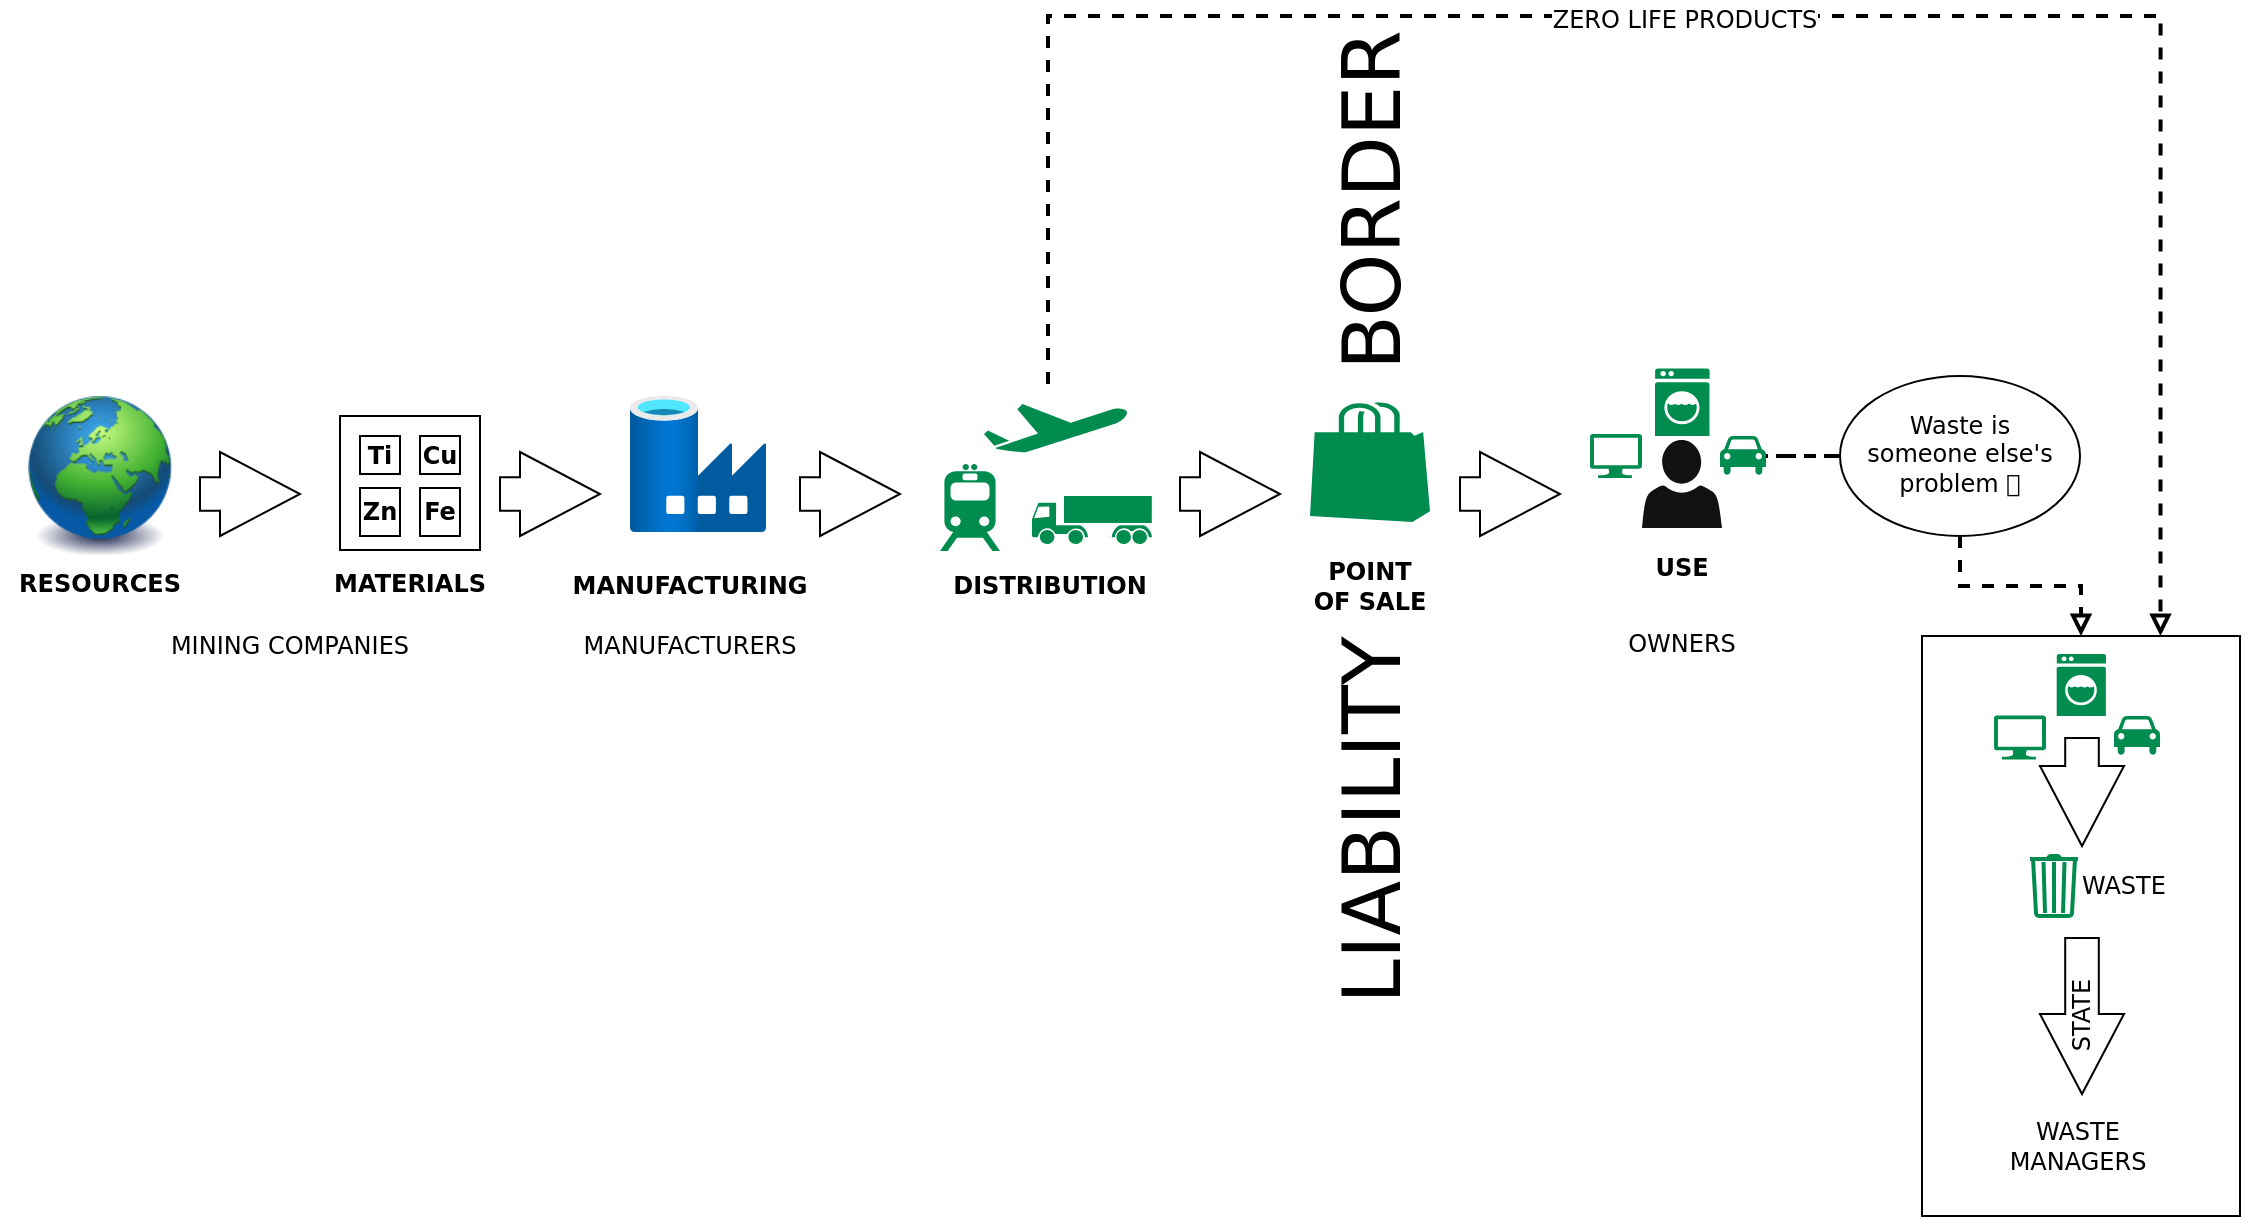<mxfile version="16.5.1" type="device"><diagram id="7cgdyGnaYh2V-9Ji7r5o" name="Page-1"><mxGraphModel dx="1351" dy="820" grid="1" gridSize="10" guides="1" tooltips="1" connect="1" arrows="1" fold="1" page="1" pageScale="1" pageWidth="1169" pageHeight="827" math="0" shadow="0"><root><mxCell id="0"/><mxCell id="1" parent="0"/><mxCell id="JD2qEgS04KCjh4JJh1gi-29" value="" style="image;html=1;image=img/lib/clip_art/general/Earth_globe_128x128.png;fontFamily=Dejavu Sans;" parent="1" vertex="1"><mxGeometry x="80" y="210" width="80" height="80" as="geometry"/></mxCell><mxCell id="JD2qEgS04KCjh4JJh1gi-30" value="" style="aspect=fixed;html=1;points=[];align=center;image;fontSize=12;image=img/lib/azure2/databases/Data_Factory.svg;fontFamily=Dejavu Sans;" parent="1" vertex="1"><mxGeometry x="385" y="210" width="68" height="68" as="geometry"/></mxCell><mxCell id="JD2qEgS04KCjh4JJh1gi-34" value="" style="html=1;shadow=0;dashed=0;align=center;verticalAlign=middle;shape=mxgraph.arrows2.arrow;dy=0.6;dx=40;flipH=1;notch=0;rotation=-180;fontFamily=Dejavu Sans;" parent="1" vertex="1"><mxGeometry x="170" y="238" width="50" height="42" as="geometry"/></mxCell><mxCell id="JD2qEgS04KCjh4JJh1gi-91" style="edgeStyle=orthogonalEdgeStyle;rounded=0;orthogonalLoop=1;jettySize=auto;html=1;entryX=0.75;entryY=0;entryDx=0;entryDy=0;dashed=1;fontFamily=Dejavu Sans;fontSize=12;endArrow=block;endFill=0;strokeWidth=2;" parent="1" target="JD2qEgS04KCjh4JJh1gi-77" edge="1"><mxGeometry relative="1" as="geometry"><Array as="points"><mxPoint x="594" y="20"/><mxPoint x="1150" y="20"/></Array><mxPoint x="594" y="204" as="sourcePoint"/></mxGeometry></mxCell><mxCell id="JD2qEgS04KCjh4JJh1gi-92" value="ZERO LIFE PRODUCTS" style="edgeLabel;html=1;align=center;verticalAlign=middle;resizable=0;points=[];fontSize=12;fontFamily=Dejavu Sans;" parent="JD2qEgS04KCjh4JJh1gi-91" vertex="1" connectable="0"><mxGeometry x="-0.182" y="-2" relative="1" as="geometry"><mxPoint x="72" as="offset"/></mxGeometry></mxCell><mxCell id="JD2qEgS04KCjh4JJh1gi-41" value="" style="verticalLabelPosition=bottom;html=1;verticalAlign=top;align=center;strokeColor=none;fillColor=#008c4f;shape=mxgraph.azure.azure_marketplace;fontFamily=Dejavu Sans;" parent="1" vertex="1"><mxGeometry x="725" y="213" width="60" height="60" as="geometry"/></mxCell><mxCell id="JD2qEgS04KCjh4JJh1gi-42" value="&lt;b&gt;RESOURCES&lt;/b&gt;" style="text;html=1;strokeColor=none;fillColor=none;align=center;verticalAlign=middle;whiteSpace=wrap;rounded=0;fontFamily=Dejavu Sans;" parent="1" vertex="1"><mxGeometry x="90" y="289" width="60" height="30" as="geometry"/></mxCell><mxCell id="JD2qEgS04KCjh4JJh1gi-43" value="&lt;b&gt;MANUFACTURING&lt;/b&gt;" style="text;html=1;strokeColor=none;fillColor=none;align=center;verticalAlign=middle;whiteSpace=wrap;rounded=0;fontFamily=Dejavu Sans;" parent="1" vertex="1"><mxGeometry x="385" y="290" width="60" height="30" as="geometry"/></mxCell><mxCell id="JD2qEgS04KCjh4JJh1gi-44" value="&lt;b&gt;DISTRIBUTION&lt;br&gt;&lt;/b&gt;" style="text;html=1;strokeColor=none;fillColor=none;align=center;verticalAlign=middle;whiteSpace=wrap;rounded=0;fontFamily=Dejavu Sans;" parent="1" vertex="1"><mxGeometry x="565" y="290" width="60" height="30" as="geometry"/></mxCell><mxCell id="JD2qEgS04KCjh4JJh1gi-45" value="&lt;b&gt;POINT OF SALE&lt;br&gt;&lt;/b&gt;" style="text;html=1;strokeColor=none;fillColor=none;align=center;verticalAlign=middle;whiteSpace=wrap;rounded=0;fontFamily=Dejavu Sans;" parent="1" vertex="1"><mxGeometry x="725" y="290" width="60" height="30" as="geometry"/></mxCell><mxCell id="JD2qEgS04KCjh4JJh1gi-47" value="MINING COMPANIES" style="text;html=1;strokeColor=none;fillColor=none;align=center;verticalAlign=middle;whiteSpace=wrap;rounded=0;fontFamily=Dejavu Sans;" parent="1" vertex="1"><mxGeometry x="70" y="320" width="290" height="30" as="geometry"/></mxCell><mxCell id="JD2qEgS04KCjh4JJh1gi-48" value="MANUFACTURERS" style="text;html=1;strokeColor=none;fillColor=none;align=center;verticalAlign=middle;whiteSpace=wrap;rounded=0;fontFamily=Dejavu Sans;" parent="1" vertex="1"><mxGeometry x="270" y="320" width="290" height="30" as="geometry"/></mxCell><mxCell id="JD2qEgS04KCjh4JJh1gi-52" value="" style="rounded=0;whiteSpace=wrap;html=1;fontFamily=Dejavu Sans;fontSize=17;fontStyle=1" parent="1" vertex="1"><mxGeometry x="240" y="220" width="70" height="67" as="geometry"/></mxCell><mxCell id="JD2qEgS04KCjh4JJh1gi-53" value="Ti" style="rounded=0;whiteSpace=wrap;html=1;fontFamily=Dejavu Sans;fontSize=12;fontStyle=1" parent="1" vertex="1"><mxGeometry x="250" y="230" width="20" height="19" as="geometry"/></mxCell><mxCell id="JD2qEgS04KCjh4JJh1gi-54" value="Cu" style="rounded=0;whiteSpace=wrap;html=1;fontFamily=Dejavu Sans;fontSize=12;fontStyle=1" parent="1" vertex="1"><mxGeometry x="280" y="230" width="20" height="19" as="geometry"/></mxCell><mxCell id="JD2qEgS04KCjh4JJh1gi-55" value="Fe" style="rounded=0;whiteSpace=wrap;html=1;fontFamily=Dejavu Sans;fontSize=12;fontStyle=1" parent="1" vertex="1"><mxGeometry x="280" y="256" width="20" height="24" as="geometry"/></mxCell><mxCell id="JD2qEgS04KCjh4JJh1gi-56" value="Zn" style="rounded=0;whiteSpace=wrap;html=1;fontFamily=Dejavu Sans;fontSize=12;fontStyle=1" parent="1" vertex="1"><mxGeometry x="250" y="256" width="20" height="24" as="geometry"/></mxCell><mxCell id="JD2qEgS04KCjh4JJh1gi-58" value="&lt;b&gt;MATERIALS&lt;/b&gt;" style="text;html=1;strokeColor=none;fillColor=none;align=center;verticalAlign=middle;whiteSpace=wrap;rounded=0;fontFamily=Dejavu Sans;" parent="1" vertex="1"><mxGeometry x="245" y="289" width="60" height="30" as="geometry"/></mxCell><mxCell id="JD2qEgS04KCjh4JJh1gi-61" value="&lt;font style=&quot;font-size: 40px&quot;&gt;LIABILITY&lt;/font&gt;" style="text;html=1;strokeColor=none;fillColor=none;align=center;verticalAlign=middle;whiteSpace=wrap;rounded=0;fontFamily=Dejavu Sans;fontSize=12;rotation=-90;" parent="1" vertex="1"><mxGeometry x="725" y="407" width="60" height="30" as="geometry"/></mxCell><mxCell id="JD2qEgS04KCjh4JJh1gi-62" value="&lt;font style=&quot;font-size: 40px&quot;&gt;BORDER&lt;br&gt;&lt;/font&gt;" style="text;html=1;strokeColor=none;fillColor=none;align=center;verticalAlign=middle;whiteSpace=wrap;rounded=0;fontFamily=Dejavu Sans;fontSize=12;rotation=-90;" parent="1" vertex="1"><mxGeometry x="725" y="97" width="60" height="30" as="geometry"/></mxCell><mxCell id="JD2qEgS04KCjh4JJh1gi-65" value="" style="sketch=0;pointerEvents=1;shadow=0;dashed=0;html=1;strokeColor=none;labelPosition=center;verticalLabelPosition=bottom;verticalAlign=top;outlineConnect=0;align=center;shape=mxgraph.office.users.user;fillColor=#111111;fontFamily=Dejavu Sans;fontSize=40;" parent="1" vertex="1"><mxGeometry x="891" y="232" width="40" height="44" as="geometry"/></mxCell><mxCell id="JD2qEgS04KCjh4JJh1gi-66" value="" style="verticalLabelPosition=bottom;html=1;verticalAlign=top;align=center;strokeColor=none;fillColor=#008c4f;shape=mxgraph.azure.computer;pointerEvents=1;fontFamily=Dejavu Sans;fontSize=40;direction=east;" parent="1" vertex="1"><mxGeometry x="865" y="229" width="26" height="22" as="geometry"/></mxCell><mxCell id="JD2qEgS04KCjh4JJh1gi-67" value="" style="shape=mxgraph.signs.tech.washing_machine;html=1;pointerEvents=1;fillColor=#008c4f;strokeColor=none;verticalLabelPosition=bottom;verticalAlign=top;align=center;fontFamily=Dejavu Sans;fontSize=40;" parent="1" vertex="1"><mxGeometry x="897.5" y="196.25" width="27.31" height="33.75" as="geometry"/></mxCell><mxCell id="JD2qEgS04KCjh4JJh1gi-68" value="" style="shape=mxgraph.signs.transportation.car_4;html=1;pointerEvents=1;fillColor=#008c4f;strokeColor=none;verticalLabelPosition=bottom;verticalAlign=top;align=center;fontFamily=Dejavu Sans;fontSize=40;" parent="1" vertex="1"><mxGeometry x="930" y="230" width="23" height="20" as="geometry"/></mxCell><mxCell id="JD2qEgS04KCjh4JJh1gi-69" value="&lt;b&gt;USE&lt;br&gt;&lt;/b&gt;" style="text;html=1;strokeColor=none;fillColor=none;align=center;verticalAlign=middle;whiteSpace=wrap;rounded=0;fontFamily=Dejavu Sans;" parent="1" vertex="1"><mxGeometry x="881" y="281" width="60" height="30" as="geometry"/></mxCell><mxCell id="JD2qEgS04KCjh4JJh1gi-70" value="OWNERS" style="text;html=1;strokeColor=none;fillColor=none;align=center;verticalAlign=middle;whiteSpace=wrap;rounded=0;fontFamily=Dejavu Sans;" parent="1" vertex="1"><mxGeometry x="766" y="319" width="290" height="30" as="geometry"/></mxCell><mxCell id="JD2qEgS04KCjh4JJh1gi-74" value="" style="group" parent="1" vertex="1" connectable="0"><mxGeometry x="990" y="200" width="120" height="80" as="geometry"/></mxCell><mxCell id="JD2qEgS04KCjh4JJh1gi-72" value="" style="ellipse;whiteSpace=wrap;html=1;fontFamily=Dejavu Sans;fontSize=12;" parent="JD2qEgS04KCjh4JJh1gi-74" vertex="1"><mxGeometry width="120" height="80" as="geometry"/></mxCell><mxCell id="JD2qEgS04KCjh4JJh1gi-73" value="&lt;div&gt;&lt;/div&gt;Waste is someone else's problem 🤷" style="text;html=1;strokeColor=none;fillColor=none;align=center;verticalAlign=middle;whiteSpace=wrap;rounded=0;fontFamily=Dejavu Sans;fontSize=12;" parent="JD2qEgS04KCjh4JJh1gi-74" vertex="1"><mxGeometry x="5" y="24" width="110" height="30" as="geometry"/></mxCell><mxCell id="JD2qEgS04KCjh4JJh1gi-75" value="" style="endArrow=none;dashed=1;html=1;dashPattern=1 3;strokeWidth=2;rounded=0;fontFamily=Dejavu Sans;fontSize=12;entryX=0;entryY=0.5;entryDx=0;entryDy=0;" parent="1" edge="1"><mxGeometry width="50" height="50" relative="1" as="geometry"><mxPoint x="958" y="240" as="sourcePoint"/><mxPoint x="988" y="240" as="targetPoint"/></mxGeometry></mxCell><mxCell id="JD2qEgS04KCjh4JJh1gi-77" value="" style="rounded=0;whiteSpace=wrap;html=1;fontFamily=Dejavu Sans;fontSize=12;" parent="1" vertex="1"><mxGeometry x="1031" y="330" width="159" height="290" as="geometry"/></mxCell><mxCell id="JD2qEgS04KCjh4JJh1gi-84" value="" style="html=1;shadow=0;dashed=0;align=center;verticalAlign=middle;shape=mxgraph.arrows2.arrow;dy=0.6;dx=40;flipH=1;notch=0;rotation=-90;fontFamily=Dejavu Sans;" parent="1" vertex="1"><mxGeometry x="1084" y="387" width="54" height="42" as="geometry"/></mxCell><mxCell id="JD2qEgS04KCjh4JJh1gi-85" value="" style="html=1;verticalLabelPosition=bottom;align=center;labelBackgroundColor=#ffffff;verticalAlign=top;strokeWidth=2;strokeColor=#008c4f;shadow=0;dashed=0;shape=mxgraph.ios7.icons.trashcan;fontFamily=Dejavu Sans;fontSize=12;" parent="1" vertex="1"><mxGeometry x="1085" y="440" width="24" height="30" as="geometry"/></mxCell><mxCell id="JD2qEgS04KCjh4JJh1gi-86" value="WASTE" style="text;html=1;strokeColor=none;fillColor=none;align=center;verticalAlign=middle;whiteSpace=wrap;rounded=0;fontFamily=Dejavu Sans;" parent="1" vertex="1"><mxGeometry x="1072" y="440" width="120" height="30" as="geometry"/></mxCell><mxCell id="JD2qEgS04KCjh4JJh1gi-87" value="STATE" style="html=1;shadow=0;dashed=0;align=center;verticalAlign=middle;shape=mxgraph.arrows2.arrow;dy=0.6;dx=40;flipH=1;notch=0;rotation=-90;fontFamily=Dejavu Sans;" parent="1" vertex="1"><mxGeometry x="1072" y="499" width="78" height="42" as="geometry"/></mxCell><mxCell id="JD2qEgS04KCjh4JJh1gi-88" value="WASTE MANAGERS" style="text;html=1;strokeColor=none;fillColor=none;align=center;verticalAlign=middle;whiteSpace=wrap;rounded=0;fontFamily=Dejavu Sans;" parent="1" vertex="1"><mxGeometry x="1068" y="570" width="82" height="30" as="geometry"/></mxCell><mxCell id="JD2qEgS04KCjh4JJh1gi-89" style="edgeStyle=orthogonalEdgeStyle;rounded=0;orthogonalLoop=1;jettySize=auto;html=1;entryX=0.5;entryY=0;entryDx=0;entryDy=0;fontFamily=Dejavu Sans;fontSize=12;strokeWidth=2;dashed=1;endArrow=block;endFill=0;" parent="1" source="JD2qEgS04KCjh4JJh1gi-72" target="JD2qEgS04KCjh4JJh1gi-77" edge="1"><mxGeometry relative="1" as="geometry"/></mxCell><mxCell id="JD2qEgS04KCjh4JJh1gi-90" style="edgeStyle=orthogonalEdgeStyle;rounded=0;orthogonalLoop=1;jettySize=auto;html=1;fontFamily=Dejavu Sans;fontSize=12;strokeWidth=2;dashed=1;endArrow=none;endFill=0;exitX=0;exitY=0.5;exitDx=0;exitDy=0;entryX=1;entryY=0.5;entryDx=0;entryDy=0;entryPerimeter=0;" parent="1" source="JD2qEgS04KCjh4JJh1gi-72" target="JD2qEgS04KCjh4JJh1gi-68" edge="1"><mxGeometry relative="1" as="geometry"><mxPoint x="1060" y="290.0" as="sourcePoint"/><mxPoint x="960" y="240" as="targetPoint"/></mxGeometry></mxCell><mxCell id="JD2qEgS04KCjh4JJh1gi-93" value="" style="html=1;shadow=0;dashed=0;align=center;verticalAlign=middle;shape=mxgraph.arrows2.arrow;dy=0.6;dx=40;flipH=1;notch=0;rotation=-180;fontFamily=Dejavu Sans;" parent="1" vertex="1"><mxGeometry x="320" y="238" width="50" height="42" as="geometry"/></mxCell><mxCell id="JD2qEgS04KCjh4JJh1gi-94" value="" style="html=1;shadow=0;dashed=0;align=center;verticalAlign=middle;shape=mxgraph.arrows2.arrow;dy=0.6;dx=40;flipH=1;notch=0;rotation=-180;fontFamily=Dejavu Sans;" parent="1" vertex="1"><mxGeometry x="470" y="238" width="50" height="42" as="geometry"/></mxCell><mxCell id="JD2qEgS04KCjh4JJh1gi-95" value="" style="html=1;shadow=0;dashed=0;align=center;verticalAlign=middle;shape=mxgraph.arrows2.arrow;dy=0.6;dx=40;flipH=1;notch=0;rotation=-180;fontFamily=Dejavu Sans;" parent="1" vertex="1"><mxGeometry x="660" y="238" width="50" height="42" as="geometry"/></mxCell><mxCell id="JD2qEgS04KCjh4JJh1gi-96" value="" style="html=1;shadow=0;dashed=0;align=center;verticalAlign=middle;shape=mxgraph.arrows2.arrow;dy=0.6;dx=40;flipH=1;notch=0;rotation=-180;fontFamily=Dejavu Sans;" parent="1" vertex="1"><mxGeometry x="800" y="238" width="50" height="42" as="geometry"/></mxCell><mxCell id="8u723fP-n3lHrsM17_Vu-1" value="" style="shape=mxgraph.signs.transportation.train_2;html=1;pointerEvents=1;fillColor=#008c4f;strokeColor=none;verticalLabelPosition=bottom;verticalAlign=top;align=center;fontFamily=Dejavu Sans;" parent="1" vertex="1"><mxGeometry x="540" y="244" width="30" height="43.5" as="geometry"/></mxCell><mxCell id="8u723fP-n3lHrsM17_Vu-2" value="" style="shape=mxgraph.signs.transportation.truck_7;html=1;pointerEvents=1;fillColor=#008c4f;strokeColor=none;verticalLabelPosition=bottom;verticalAlign=top;align=center;fontFamily=Dejavu Sans;" parent="1" vertex="1"><mxGeometry x="586" y="260" width="60" height="24" as="geometry"/></mxCell><mxCell id="8u723fP-n3lHrsM17_Vu-3" value="" style="shape=mxgraph.signs.transportation.airplane_1;html=1;pointerEvents=1;fillColor=#008c4f;strokeColor=none;verticalLabelPosition=bottom;verticalAlign=top;align=center;fontFamily=Dejavu Sans;" parent="1" vertex="1"><mxGeometry x="562" y="214" width="72" height="24.5" as="geometry"/></mxCell><mxCell id="8u723fP-n3lHrsM17_Vu-5" value="" style="verticalLabelPosition=bottom;html=1;verticalAlign=top;align=center;strokeColor=none;fillColor=#008c4f;shape=mxgraph.azure.computer;pointerEvents=1;fontFamily=Dejavu Sans;fontSize=40;" parent="1" vertex="1"><mxGeometry x="1067" y="369.75" width="26" height="22" as="geometry"/></mxCell><mxCell id="8u723fP-n3lHrsM17_Vu-6" value="" style="shape=mxgraph.signs.tech.washing_machine;html=1;pointerEvents=1;fillColor=#008c4f;strokeColor=none;verticalLabelPosition=bottom;verticalAlign=top;align=center;fontFamily=Dejavu Sans;fontSize=40;" parent="1" vertex="1"><mxGeometry x="1098.34" y="339" width="24.66" height="31" as="geometry"/></mxCell><mxCell id="8u723fP-n3lHrsM17_Vu-7" value="" style="shape=mxgraph.signs.transportation.car_4;html=1;pointerEvents=1;fillColor=#008c4f;strokeColor=none;verticalLabelPosition=bottom;verticalAlign=top;align=center;fontFamily=Dejavu Sans;fontSize=40;" parent="1" vertex="1"><mxGeometry x="1127" y="370" width="23" height="20" as="geometry"/></mxCell></root></mxGraphModel></diagram></mxfile>